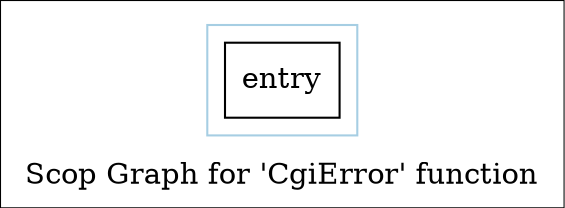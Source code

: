 digraph "Scop Graph for 'CgiError' function" {
	label="Scop Graph for 'CgiError' function";

	Node0x1a189e0 [shape=record,label="{entry}"];
	colorscheme = "paired12"
        subgraph cluster_0x1ab52e0 {
          label = "";
          style = solid;
          color = 1
          Node0x1a189e0;
        }
}
